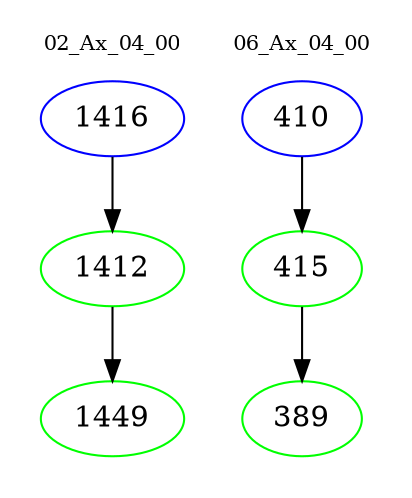 digraph{
subgraph cluster_0 {
color = white
label = "02_Ax_04_00";
fontsize=10;
T0_1416 [label="1416", color="blue"]
T0_1416 -> T0_1412 [color="black"]
T0_1412 [label="1412", color="green"]
T0_1412 -> T0_1449 [color="black"]
T0_1449 [label="1449", color="green"]
}
subgraph cluster_1 {
color = white
label = "06_Ax_04_00";
fontsize=10;
T1_410 [label="410", color="blue"]
T1_410 -> T1_415 [color="black"]
T1_415 [label="415", color="green"]
T1_415 -> T1_389 [color="black"]
T1_389 [label="389", color="green"]
}
}
